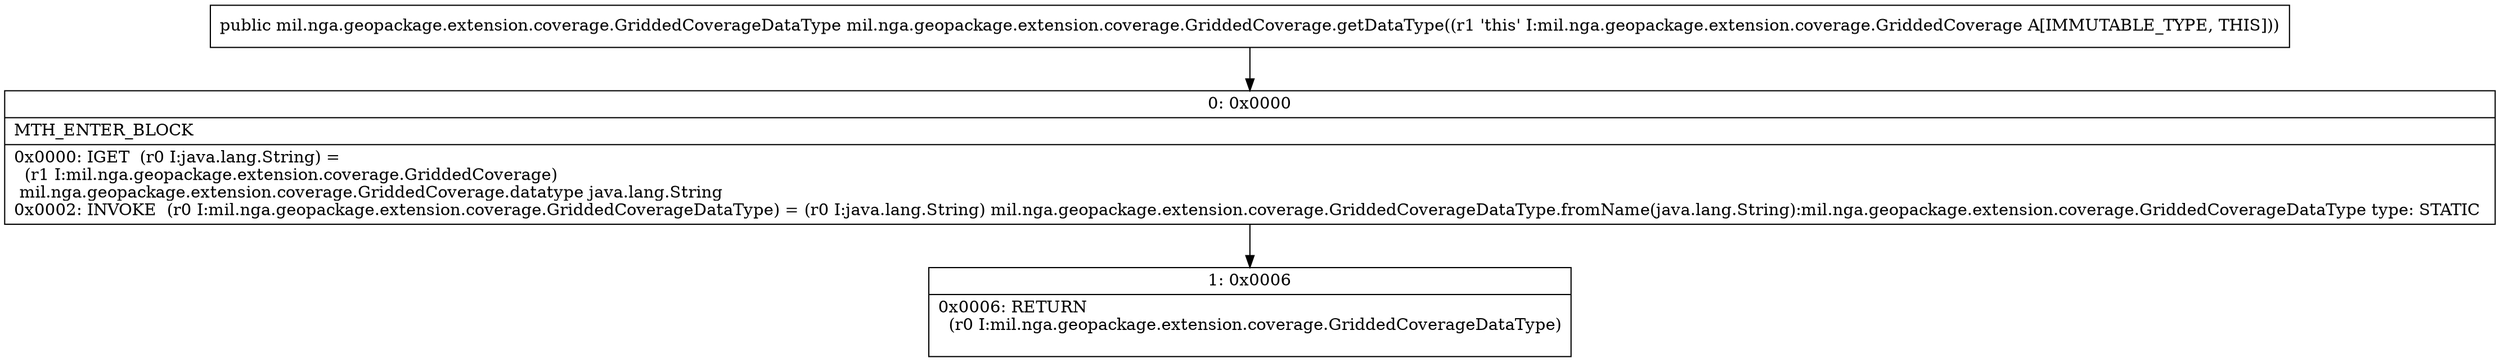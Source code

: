 digraph "CFG formil.nga.geopackage.extension.coverage.GriddedCoverage.getDataType()Lmil\/nga\/geopackage\/extension\/coverage\/GriddedCoverageDataType;" {
Node_0 [shape=record,label="{0\:\ 0x0000|MTH_ENTER_BLOCK\l|0x0000: IGET  (r0 I:java.lang.String) = \l  (r1 I:mil.nga.geopackage.extension.coverage.GriddedCoverage)\l mil.nga.geopackage.extension.coverage.GriddedCoverage.datatype java.lang.String \l0x0002: INVOKE  (r0 I:mil.nga.geopackage.extension.coverage.GriddedCoverageDataType) = (r0 I:java.lang.String) mil.nga.geopackage.extension.coverage.GriddedCoverageDataType.fromName(java.lang.String):mil.nga.geopackage.extension.coverage.GriddedCoverageDataType type: STATIC \l}"];
Node_1 [shape=record,label="{1\:\ 0x0006|0x0006: RETURN  \l  (r0 I:mil.nga.geopackage.extension.coverage.GriddedCoverageDataType)\l \l}"];
MethodNode[shape=record,label="{public mil.nga.geopackage.extension.coverage.GriddedCoverageDataType mil.nga.geopackage.extension.coverage.GriddedCoverage.getDataType((r1 'this' I:mil.nga.geopackage.extension.coverage.GriddedCoverage A[IMMUTABLE_TYPE, THIS])) }"];
MethodNode -> Node_0;
Node_0 -> Node_1;
}


